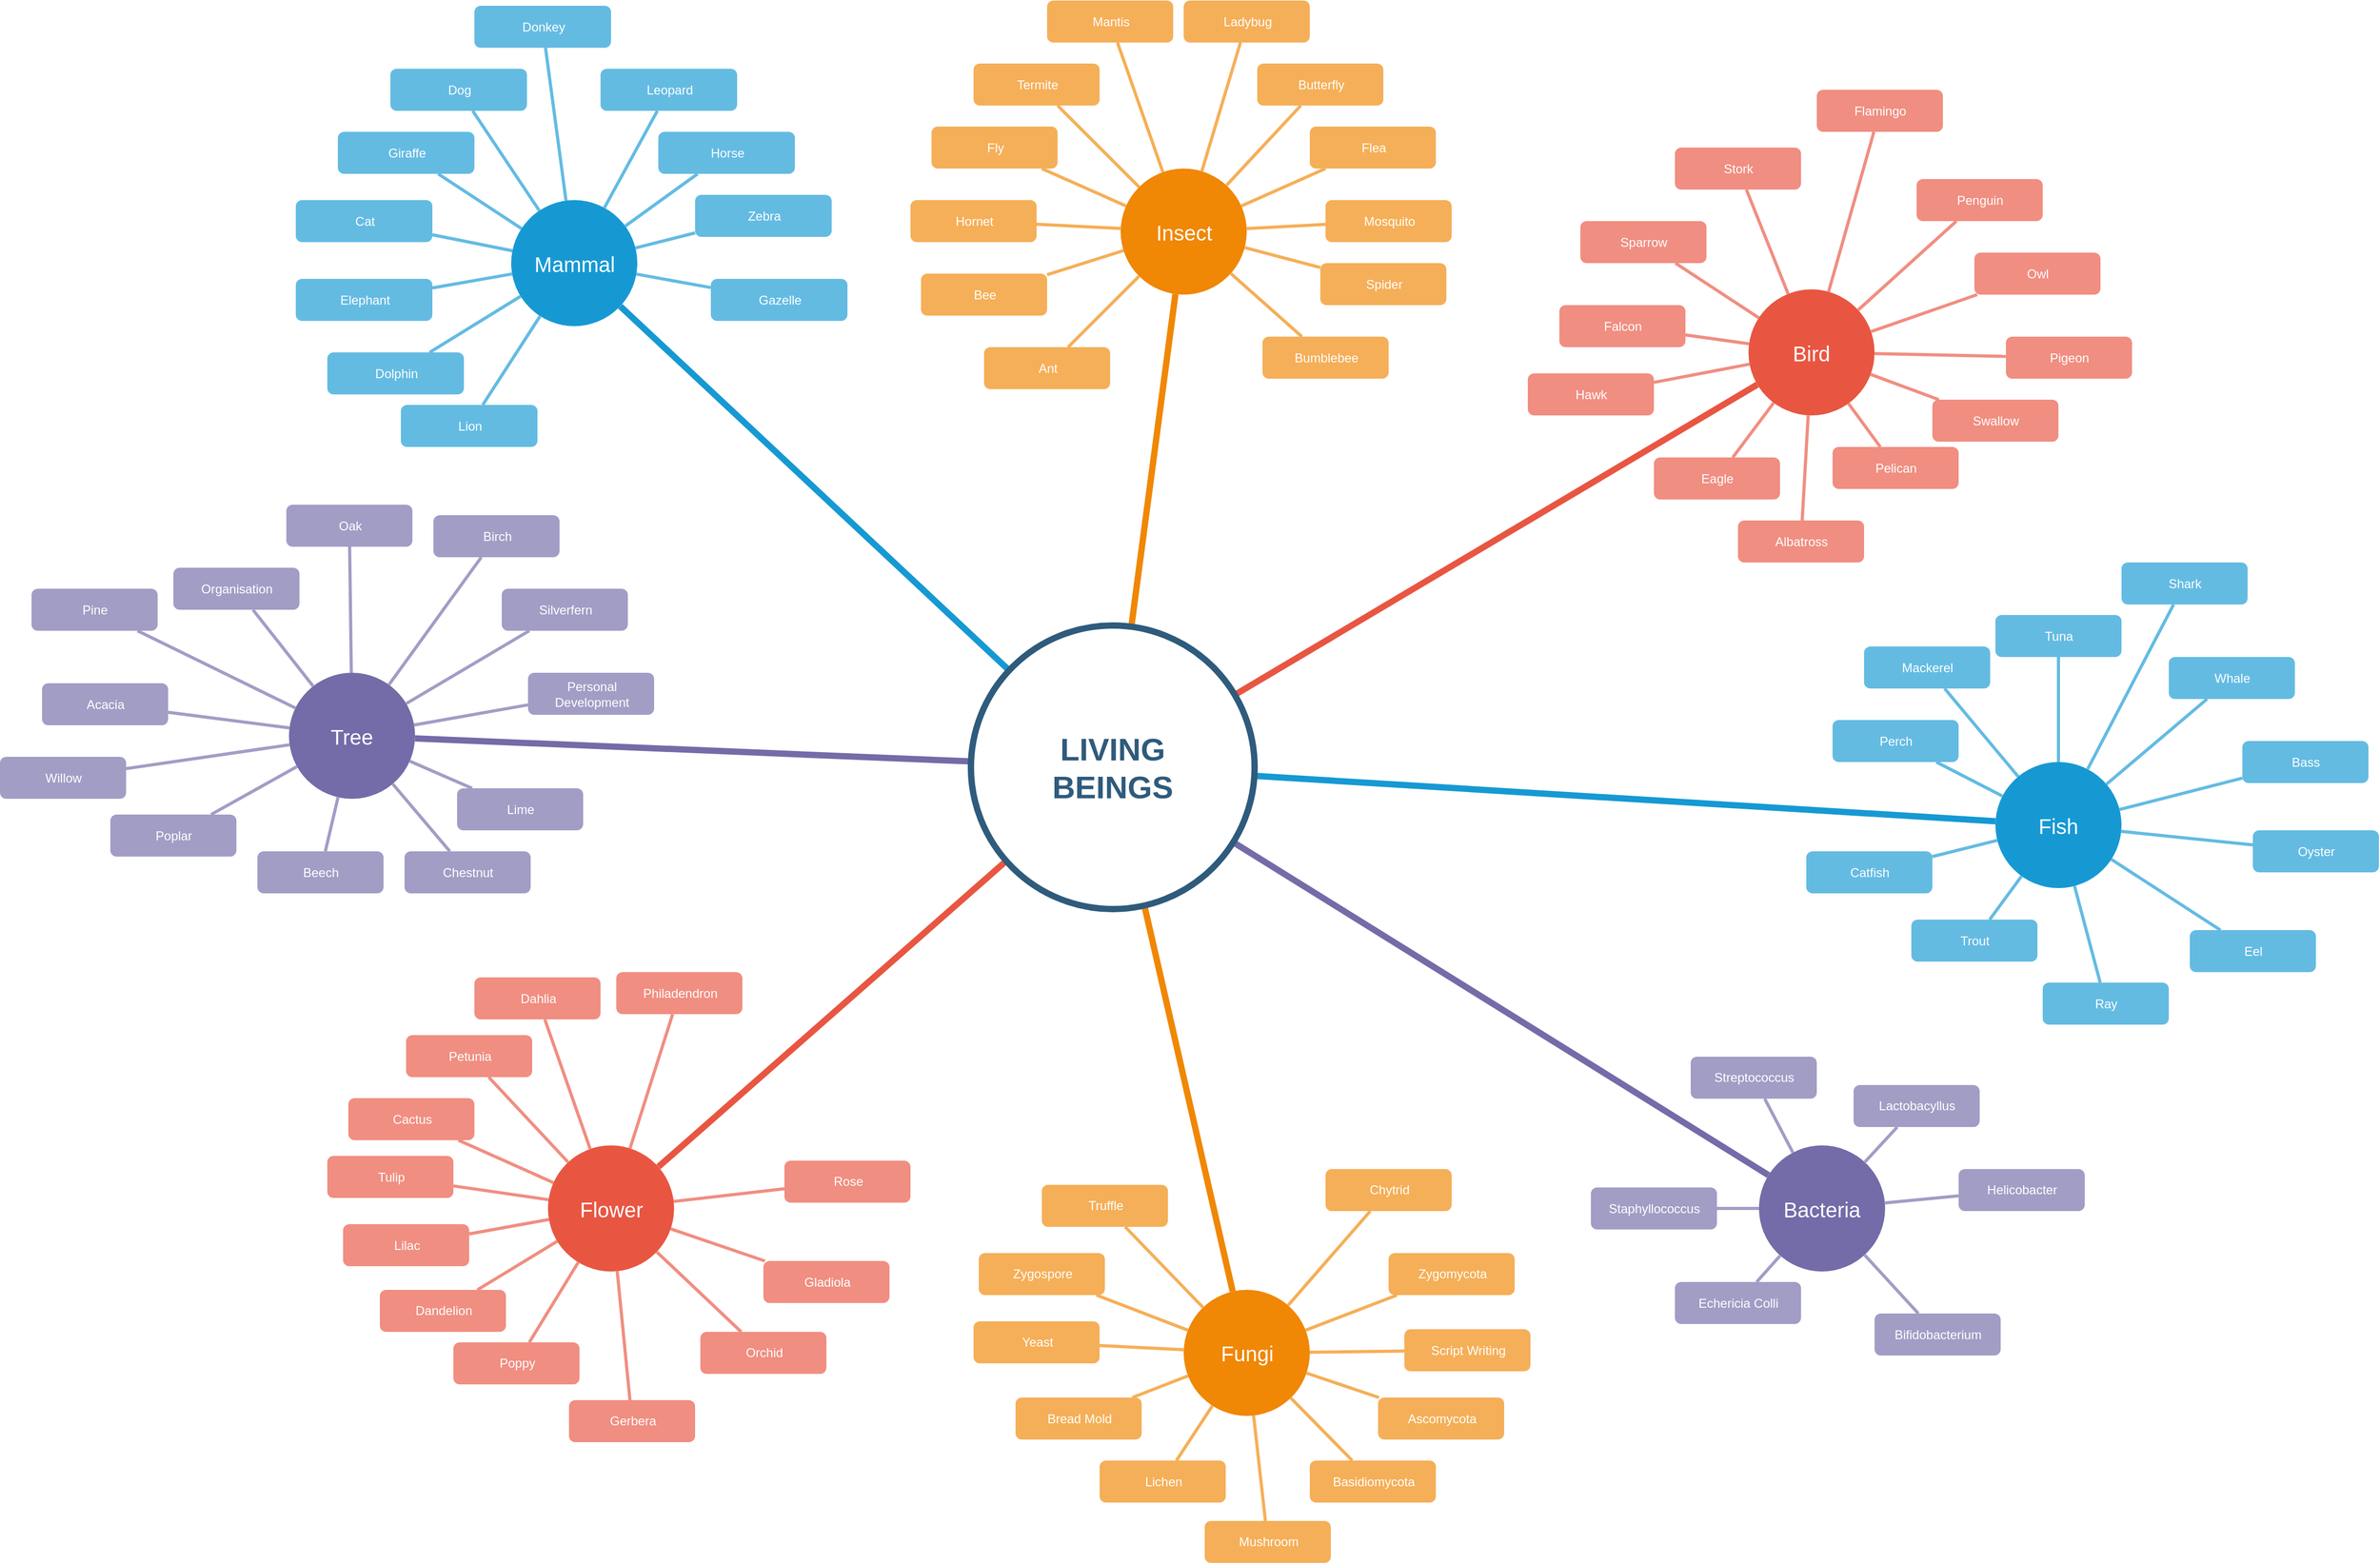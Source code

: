 <mxfile version="14.6.13" type="github"><diagram id="6a731a19-8d31-9384-78a2-239565b7b9f0" name="Page-1"><mxGraphModel dx="4074" dy="1986" grid="1" gridSize="10" guides="1" tooltips="1" connect="1" arrows="1" fold="1" page="1" pageScale="1" pageWidth="1169" pageHeight="827" background="#ffffff" math="0" shadow="0"><root><mxCell id="0"/><mxCell id="1" parent="0"/><mxCell id="1350" value="Mammal" style="ellipse;whiteSpace=wrap;html=1;shadow=0;fontFamily=Helvetica;fontSize=20;fontColor=#FFFFFF;align=center;strokeWidth=3;fillColor=#1699D3;strokeColor=none;" vertex="1" parent="1"><mxGeometry x="523.5" y="271.5" width="120" height="120" as="geometry"/></mxCell><mxCell id="1351" value="Insect" style="ellipse;whiteSpace=wrap;html=1;shadow=0;fontFamily=Helvetica;fontSize=20;fontColor=#FFFFFF;align=center;strokeWidth=3;fillColor=#F08705;strokeColor=none;gradientColor=none;" vertex="1" parent="1"><mxGeometry x="1103.5" y="241.5" width="120" height="120" as="geometry"/></mxCell><mxCell id="1352" value="Bird" style="ellipse;whiteSpace=wrap;html=1;shadow=0;fontFamily=Helvetica;fontSize=20;fontColor=#FFFFFF;align=center;strokeWidth=3;fillColor=#E85642;strokeColor=none;" vertex="1" parent="1"><mxGeometry x="1701" y="356.5" width="120" height="120" as="geometry"/></mxCell><mxCell id="1353" value="Fish" style="ellipse;whiteSpace=wrap;html=1;shadow=0;fontFamily=Helvetica;fontSize=20;fontColor=#FFFFFF;align=center;strokeWidth=3;fillColor=#1699D3;strokeColor=none;" vertex="1" parent="1"><mxGeometry x="1936" y="806.5" width="120" height="120" as="geometry"/></mxCell><mxCell id="1354" value="Bacteria" style="ellipse;whiteSpace=wrap;html=1;shadow=0;fontFamily=Helvetica;fontSize=20;fontColor=#FFFFFF;align=center;strokeWidth=3;fillColor=#736ca8;strokeColor=none;" vertex="1" parent="1"><mxGeometry x="1711" y="1171.5" width="120" height="120" as="geometry"/></mxCell><mxCell id="1355" value="Fungi" style="ellipse;whiteSpace=wrap;html=1;shadow=0;fontFamily=Helvetica;fontSize=20;fontColor=#FFFFFF;align=center;strokeWidth=3;fillColor=#F08705;strokeColor=none;" vertex="1" parent="1"><mxGeometry x="1163.5" y="1309" width="120" height="120" as="geometry"/></mxCell><mxCell id="1356" value="Flower" style="ellipse;whiteSpace=wrap;html=1;shadow=0;fontFamily=Helvetica;fontSize=20;fontColor=#FFFFFF;align=center;strokeWidth=3;fillColor=#E85642;strokeColor=none;" vertex="1" parent="1"><mxGeometry x="558.5" y="1171.5" width="120" height="120" as="geometry"/></mxCell><mxCell id="1357" value="Ant" style="rounded=1;fillColor=#f5af58;strokeColor=none;strokeWidth=3;shadow=0;html=1;fontColor=#FFFFFF;" vertex="1" parent="1"><mxGeometry x="973.5" y="411.5" width="120" height="40" as="geometry"/></mxCell><mxCell id="1358" value="Dolphin" style="rounded=1;fillColor=#64BBE2;strokeColor=none;strokeWidth=3;shadow=0;html=1;fontColor=#FFFFFF;" vertex="1" parent="1"><mxGeometry x="348.5" y="416.5" width="130" height="40" as="geometry"/></mxCell><mxCell id="1359" style="endArrow=none;strokeWidth=6;strokeColor=#1699D3;html=1;" edge="1" source="1515" target="1350" parent="1"><mxGeometry relative="1" as="geometry"/></mxCell><mxCell id="1360" style="endArrow=none;strokeWidth=6;strokeColor=#f08705;html=1;" edge="1" source="1515" target="1351" parent="1"><mxGeometry relative="1" as="geometry"/></mxCell><mxCell id="1361" style="endArrow=none;strokeWidth=6;strokeColor=#E85642;html=1;" edge="1" source="1515" target="1352" parent="1"><mxGeometry relative="1" as="geometry"/></mxCell><mxCell id="1362" style="endArrow=none;strokeWidth=6;strokeColor=#1699D3;html=1;" edge="1" source="1515" target="1353" parent="1"><mxGeometry relative="1" as="geometry"/></mxCell><mxCell id="1363" style="endArrow=none;strokeWidth=6;strokeColor=#736CA8;html=1;" edge="1" source="1515" target="1516" parent="1"><mxGeometry relative="1" as="geometry"/></mxCell><mxCell id="1364" style="endArrow=none;strokeWidth=6;strokeColor=#736ca8;html=1;" edge="1" source="1515" target="1354" parent="1"><mxGeometry relative="1" as="geometry"/></mxCell><mxCell id="1365" value="" style="edgeStyle=none;endArrow=none;strokeWidth=6;strokeColor=#F08705;html=1;" edge="1" source="1515" target="1355" parent="1"><mxGeometry x="181" y="226.5" width="100" height="100" as="geometry"><mxPoint x="181" y="326.5" as="sourcePoint"/><mxPoint x="281" y="226.5" as="targetPoint"/></mxGeometry></mxCell><mxCell id="1366" value="" style="edgeStyle=none;endArrow=none;strokeWidth=6;strokeColor=#E85642;html=1;" edge="1" source="1515" target="1356" parent="1"><mxGeometry x="181" y="226.5" width="100" height="100" as="geometry"><mxPoint x="181" y="326.5" as="sourcePoint"/><mxPoint x="281" y="226.5" as="targetPoint"/></mxGeometry></mxCell><mxCell id="1367" value="Lion" style="rounded=1;fillColor=#64BBE2;strokeColor=none;strokeWidth=3;shadow=0;html=1;fontColor=#FFFFFF;" vertex="1" parent="1"><mxGeometry x="418.5" y="466.5" width="130" height="40" as="geometry"/></mxCell><mxCell id="1368" value="Elephant" style="rounded=1;fillColor=#64BBE2;strokeColor=none;strokeWidth=3;shadow=0;html=1;fontColor=#FFFFFF;" vertex="1" parent="1"><mxGeometry x="318.5" y="346.5" width="130" height="40" as="geometry"/></mxCell><mxCell id="1369" value="Cat" style="rounded=1;fillColor=#64BBE2;strokeColor=none;strokeWidth=3;shadow=0;html=1;fontColor=#FFFFFF;" vertex="1" parent="1"><mxGeometry x="318.5" y="271.5" width="130" height="40" as="geometry"/></mxCell><mxCell id="1370" value="Giraffe" style="rounded=1;fillColor=#64BBE2;strokeColor=none;strokeWidth=3;shadow=0;html=1;fontColor=#FFFFFF;" vertex="1" parent="1"><mxGeometry x="358.5" y="206.5" width="130" height="40" as="geometry"/></mxCell><mxCell id="1371" value="Dog" style="rounded=1;fillColor=#64BBE2;strokeColor=none;strokeWidth=3;shadow=0;html=1;fontColor=#FFFFFF;" vertex="1" parent="1"><mxGeometry x="408.5" y="146.5" width="130" height="40" as="geometry"/></mxCell><mxCell id="1372" value="Donkey" style="rounded=1;fillColor=#64BBE2;strokeColor=none;strokeWidth=3;shadow=0;html=1;fontColor=#FFFFFF;" vertex="1" parent="1"><mxGeometry x="488.5" y="86.5" width="130" height="40" as="geometry"/></mxCell><mxCell id="1373" value="Leopard" style="rounded=1;fillColor=#64BBE2;strokeColor=none;strokeWidth=3;shadow=0;html=1;fontColor=#FFFFFF;" vertex="1" parent="1"><mxGeometry x="608.5" y="146.5" width="130" height="40" as="geometry"/></mxCell><mxCell id="1374" value="Horse" style="rounded=1;fillColor=#64BBE2;strokeColor=none;strokeWidth=3;shadow=0;html=1;fontColor=#FFFFFF;" vertex="1" parent="1"><mxGeometry x="663.5" y="206.5" width="130" height="40" as="geometry"/></mxCell><mxCell id="1375" value="Zebra" style="rounded=1;fillColor=#64BBE2;strokeColor=none;strokeWidth=3;shadow=0;html=1;fontColor=#FFFFFF;" vertex="1" parent="1"><mxGeometry x="698.5" y="266.5" width="130" height="40" as="geometry"/></mxCell><mxCell id="1376" value="Gazelle" style="rounded=1;fillColor=#64BBE2;strokeColor=none;strokeWidth=3;shadow=0;html=1;fontColor=#FFFFFF;" vertex="1" parent="1"><mxGeometry x="713.5" y="346.5" width="130" height="40" as="geometry"/></mxCell><mxCell id="1377" value="" style="edgeStyle=none;endArrow=none;strokeWidth=3;strokeColor=#64BBE2;html=1;" edge="1" source="1350" target="1376" parent="1"><mxGeometry x="-221.5" y="56.5" width="100" height="100" as="geometry"><mxPoint x="-221.5" y="156.5" as="sourcePoint"/><mxPoint x="-121.5" y="56.5" as="targetPoint"/></mxGeometry></mxCell><mxCell id="1378" value="" style="edgeStyle=none;endArrow=none;strokeWidth=3;strokeColor=#64BBE2;html=1;" edge="1" source="1350" target="1367" parent="1"><mxGeometry x="-221.5" y="56.5" width="100" height="100" as="geometry"><mxPoint x="-221.5" y="156.5" as="sourcePoint"/><mxPoint x="-121.5" y="56.5" as="targetPoint"/></mxGeometry></mxCell><mxCell id="1379" value="" style="edgeStyle=none;endArrow=none;strokeWidth=3;strokeColor=#64BBE2;html=1;" edge="1" source="1350" target="1358" parent="1"><mxGeometry x="-221.5" y="56.5" width="100" height="100" as="geometry"><mxPoint x="-221.5" y="156.5" as="sourcePoint"/><mxPoint x="-121.5" y="56.5" as="targetPoint"/></mxGeometry></mxCell><mxCell id="1380" value="" style="edgeStyle=none;endArrow=none;strokeWidth=3;strokeColor=#64BBE2;html=1;" edge="1" source="1350" target="1368" parent="1"><mxGeometry x="-221.5" y="56.5" width="100" height="100" as="geometry"><mxPoint x="-221.5" y="156.5" as="sourcePoint"/><mxPoint x="-121.5" y="56.5" as="targetPoint"/></mxGeometry></mxCell><mxCell id="1381" value="" style="edgeStyle=none;endArrow=none;strokeWidth=3;strokeColor=#64BBE2;html=1;" edge="1" source="1350" target="1369" parent="1"><mxGeometry x="-221.5" y="56.5" width="100" height="100" as="geometry"><mxPoint x="-221.5" y="156.5" as="sourcePoint"/><mxPoint x="-121.5" y="56.5" as="targetPoint"/></mxGeometry></mxCell><mxCell id="1382" value="" style="edgeStyle=none;endArrow=none;strokeWidth=3;strokeColor=#64BBE2;html=1;" edge="1" source="1350" target="1370" parent="1"><mxGeometry x="-221.5" y="56.5" width="100" height="100" as="geometry"><mxPoint x="-221.5" y="156.5" as="sourcePoint"/><mxPoint x="-121.5" y="56.5" as="targetPoint"/></mxGeometry></mxCell><mxCell id="1383" value="" style="edgeStyle=none;endArrow=none;strokeWidth=3;strokeColor=#64BBE2;html=1;" edge="1" source="1350" target="1371" parent="1"><mxGeometry x="-221.5" y="56.5" width="100" height="100" as="geometry"><mxPoint x="-221.5" y="156.5" as="sourcePoint"/><mxPoint x="-121.5" y="56.5" as="targetPoint"/></mxGeometry></mxCell><mxCell id="1384" value="" style="edgeStyle=none;endArrow=none;strokeWidth=3;strokeColor=#64BBE2;html=1;" edge="1" source="1350" target="1372" parent="1"><mxGeometry x="-221.5" y="56.5" width="100" height="100" as="geometry"><mxPoint x="-221.5" y="156.5" as="sourcePoint"/><mxPoint x="-121.5" y="56.5" as="targetPoint"/></mxGeometry></mxCell><mxCell id="1385" value="" style="edgeStyle=none;endArrow=none;strokeWidth=3;strokeColor=#64BBE2;html=1;" edge="1" source="1350" target="1373" parent="1"><mxGeometry x="-221.5" y="56.5" width="100" height="100" as="geometry"><mxPoint x="-221.5" y="156.5" as="sourcePoint"/><mxPoint x="-121.5" y="56.5" as="targetPoint"/></mxGeometry></mxCell><mxCell id="1386" value="" style="edgeStyle=none;endArrow=none;strokeWidth=3;strokeColor=#64BBE2;html=1;" edge="1" source="1350" target="1374" parent="1"><mxGeometry x="-221.5" y="56.5" width="100" height="100" as="geometry"><mxPoint x="-221.5" y="156.5" as="sourcePoint"/><mxPoint x="-121.5" y="56.5" as="targetPoint"/></mxGeometry></mxCell><mxCell id="1387" value="" style="edgeStyle=none;endArrow=none;strokeWidth=3;strokeColor=#64BBE2;html=1;" edge="1" source="1350" target="1375" parent="1"><mxGeometry x="-221.5" y="56.5" width="100" height="100" as="geometry"><mxPoint x="-221.5" y="156.5" as="sourcePoint"/><mxPoint x="-121.5" y="56.5" as="targetPoint"/></mxGeometry></mxCell><mxCell id="1388" value="Bee" style="rounded=1;fillColor=#f5af58;strokeColor=none;strokeWidth=3;shadow=0;html=1;fontColor=#FFFFFF;" vertex="1" parent="1"><mxGeometry x="913.5" y="341.5" width="120" height="40" as="geometry"/></mxCell><mxCell id="1389" value="Hornet" style="rounded=1;fillColor=#f5af58;strokeColor=none;strokeWidth=3;shadow=0;html=1;fontColor=#FFFFFF;" vertex="1" parent="1"><mxGeometry x="903.5" y="271.5" width="120" height="40" as="geometry"/></mxCell><mxCell id="1390" value="Fly" style="rounded=1;fillColor=#f5af58;strokeColor=none;strokeWidth=3;shadow=0;html=1;fontColor=#FFFFFF;" vertex="1" parent="1"><mxGeometry x="923.5" y="201.5" width="120" height="40" as="geometry"/></mxCell><mxCell id="1391" value="Termite" style="rounded=1;fillColor=#f5af58;strokeColor=none;strokeWidth=3;shadow=0;html=1;fontColor=#FFFFFF;" vertex="1" parent="1"><mxGeometry x="963.5" y="141.5" width="120" height="40" as="geometry"/></mxCell><mxCell id="1392" value="Mantis" style="rounded=1;fillColor=#f5af58;strokeColor=none;strokeWidth=3;shadow=0;html=1;fontColor=#FFFFFF;" vertex="1" parent="1"><mxGeometry x="1033.5" y="81.5" width="120" height="40" as="geometry"/></mxCell><mxCell id="1393" value="Ladybug" style="rounded=1;fillColor=#f5af58;strokeColor=none;strokeWidth=3;shadow=0;html=1;fontColor=#FFFFFF;" vertex="1" parent="1"><mxGeometry x="1163.5" y="81.5" width="120" height="40" as="geometry"/></mxCell><mxCell id="1394" value="Butterfly" style="rounded=1;fillColor=#f5af58;strokeColor=none;strokeWidth=3;shadow=0;html=1;fontColor=#FFFFFF;" vertex="1" parent="1"><mxGeometry x="1233.5" y="141.5" width="120" height="40" as="geometry"/></mxCell><mxCell id="1395" value="Flea" style="rounded=1;fillColor=#f5af58;strokeColor=none;strokeWidth=3;shadow=0;html=1;fontColor=#FFFFFF;" vertex="1" parent="1"><mxGeometry x="1283.5" y="201.5" width="120" height="40" as="geometry"/></mxCell><mxCell id="1396" value="Mosquito" style="rounded=1;fillColor=#f5af58;strokeColor=none;strokeWidth=3;shadow=0;html=1;fontColor=#FFFFFF;" vertex="1" parent="1"><mxGeometry x="1298.5" y="271.5" width="120" height="40" as="geometry"/></mxCell><mxCell id="1397" value="Spider" style="rounded=1;fillColor=#f5af58;strokeColor=none;strokeWidth=3;shadow=0;html=1;fontColor=#FFFFFF;" vertex="1" parent="1"><mxGeometry x="1293.5" y="331.5" width="120" height="40" as="geometry"/></mxCell><mxCell id="1398" value="Bumblebee" style="rounded=1;fillColor=#f5af58;strokeColor=none;strokeWidth=3;shadow=0;html=1;fontColor=#FFFFFF;" vertex="1" parent="1"><mxGeometry x="1238.5" y="401.5" width="120" height="40" as="geometry"/></mxCell><mxCell id="1399" value="" style="edgeStyle=none;endArrow=none;strokeWidth=3;strokeColor=#F5AF58;html=1;" edge="1" source="1351" target="1357" parent="1"><mxGeometry x="3.5" y="21.5" width="100" height="100" as="geometry"><mxPoint x="3.5" y="121.5" as="sourcePoint"/><mxPoint x="103.5" y="21.5" as="targetPoint"/></mxGeometry></mxCell><mxCell id="1400" value="" style="edgeStyle=none;endArrow=none;strokeWidth=3;strokeColor=#F5AF58;html=1;" edge="1" source="1351" target="1388" parent="1"><mxGeometry x="3.5" y="21.5" width="100" height="100" as="geometry"><mxPoint x="3.5" y="121.5" as="sourcePoint"/><mxPoint x="103.5" y="21.5" as="targetPoint"/></mxGeometry></mxCell><mxCell id="1401" value="" style="edgeStyle=none;endArrow=none;strokeWidth=3;strokeColor=#F5AF58;html=1;" edge="1" source="1351" target="1389" parent="1"><mxGeometry x="3.5" y="21.5" width="100" height="100" as="geometry"><mxPoint x="3.5" y="121.5" as="sourcePoint"/><mxPoint x="103.5" y="21.5" as="targetPoint"/></mxGeometry></mxCell><mxCell id="1402" value="" style="edgeStyle=none;endArrow=none;strokeWidth=3;strokeColor=#F5AF58;html=1;" edge="1" source="1351" target="1390" parent="1"><mxGeometry x="3.5" y="21.5" width="100" height="100" as="geometry"><mxPoint x="3.5" y="121.5" as="sourcePoint"/><mxPoint x="103.5" y="21.5" as="targetPoint"/></mxGeometry></mxCell><mxCell id="1403" value="" style="edgeStyle=none;endArrow=none;strokeWidth=3;strokeColor=#F5AF58;html=1;" edge="1" source="1351" target="1391" parent="1"><mxGeometry x="3.5" y="21.5" width="100" height="100" as="geometry"><mxPoint x="3.5" y="121.5" as="sourcePoint"/><mxPoint x="103.5" y="21.5" as="targetPoint"/></mxGeometry></mxCell><mxCell id="1404" value="" style="edgeStyle=none;endArrow=none;strokeWidth=3;strokeColor=#F5AF58;html=1;" edge="1" source="1351" target="1392" parent="1"><mxGeometry x="3.5" y="21.5" width="100" height="100" as="geometry"><mxPoint x="3.5" y="121.5" as="sourcePoint"/><mxPoint x="103.5" y="21.5" as="targetPoint"/></mxGeometry></mxCell><mxCell id="1405" value="" style="edgeStyle=none;endArrow=none;strokeWidth=3;strokeColor=#F5AF58;html=1;" edge="1" source="1351" target="1393" parent="1"><mxGeometry x="3.5" y="21.5" width="100" height="100" as="geometry"><mxPoint x="3.5" y="121.5" as="sourcePoint"/><mxPoint x="103.5" y="21.5" as="targetPoint"/></mxGeometry></mxCell><mxCell id="1406" value="" style="edgeStyle=none;endArrow=none;strokeWidth=3;strokeColor=#F5AF58;html=1;" edge="1" source="1351" target="1394" parent="1"><mxGeometry x="3.5" y="21.5" width="100" height="100" as="geometry"><mxPoint x="3.5" y="121.5" as="sourcePoint"/><mxPoint x="103.5" y="21.5" as="targetPoint"/></mxGeometry></mxCell><mxCell id="1407" value="" style="edgeStyle=none;endArrow=none;strokeWidth=3;strokeColor=#F5AF58;html=1;" edge="1" source="1351" target="1395" parent="1"><mxGeometry x="3.5" y="21.5" width="100" height="100" as="geometry"><mxPoint x="3.5" y="121.5" as="sourcePoint"/><mxPoint x="103.5" y="21.5" as="targetPoint"/></mxGeometry></mxCell><mxCell id="1408" value="" style="edgeStyle=none;endArrow=none;strokeWidth=3;strokeColor=#F5AF58;html=1;" edge="1" source="1351" target="1396" parent="1"><mxGeometry x="3.5" y="21.5" width="100" height="100" as="geometry"><mxPoint x="3.5" y="121.5" as="sourcePoint"/><mxPoint x="103.5" y="21.5" as="targetPoint"/></mxGeometry></mxCell><mxCell id="1409" value="" style="edgeStyle=none;endArrow=none;strokeWidth=3;strokeColor=#F5AF58;html=1;" edge="1" source="1351" target="1397" parent="1"><mxGeometry x="3.5" y="21.5" width="100" height="100" as="geometry"><mxPoint x="3.5" y="121.5" as="sourcePoint"/><mxPoint x="103.5" y="21.5" as="targetPoint"/></mxGeometry></mxCell><mxCell id="1410" value="" style="edgeStyle=none;endArrow=none;strokeWidth=3;strokeColor=#F5AF58;html=1;" edge="1" source="1351" target="1398" parent="1"><mxGeometry x="3.5" y="21.5" width="100" height="100" as="geometry"><mxPoint x="3.5" y="121.5" as="sourcePoint"/><mxPoint x="103.5" y="21.5" as="targetPoint"/></mxGeometry></mxCell><mxCell id="1411" value="Eagle" style="rounded=1;fillColor=#f08e81;strokeColor=none;strokeWidth=3;shadow=0;html=1;fontColor=#FFFFFF;" vertex="1" parent="1"><mxGeometry x="1611" y="516.5" width="120" height="40" as="geometry"/></mxCell><mxCell id="1412" value="Pigeon" style="rounded=1;fillColor=#f08e81;strokeColor=none;strokeWidth=3;shadow=0;html=1;fontColor=#FFFFFF;" vertex="1" parent="1"><mxGeometry x="1946" y="401.5" width="120" height="40" as="geometry"/></mxCell><mxCell id="1413" value="Hawk" style="rounded=1;fillColor=#f08e81;strokeColor=none;strokeWidth=3;shadow=0;html=1;fontColor=#FFFFFF;" vertex="1" parent="1"><mxGeometry x="1491" y="436.5" width="120" height="40" as="geometry"/></mxCell><mxCell id="1414" value="Falcon" style="rounded=1;fillColor=#f08e81;strokeColor=none;strokeWidth=3;shadow=0;html=1;fontColor=#FFFFFF;" vertex="1" parent="1"><mxGeometry x="1521" y="371.5" width="120" height="40" as="geometry"/></mxCell><mxCell id="1415" value="Sparrow" style="rounded=1;fillColor=#f08e81;strokeColor=none;strokeWidth=3;shadow=0;html=1;fontColor=#FFFFFF;" vertex="1" parent="1"><mxGeometry x="1541" y="291.5" width="120" height="40" as="geometry"/></mxCell><mxCell id="1416" value="Stork" style="rounded=1;fillColor=#f08e81;strokeColor=none;strokeWidth=3;shadow=0;html=1;fontColor=#FFFFFF;" vertex="1" parent="1"><mxGeometry x="1631" y="221.5" width="120" height="40" as="geometry"/></mxCell><mxCell id="1417" value="Flamingo" style="rounded=1;fillColor=#f08e81;strokeColor=none;strokeWidth=3;shadow=0;html=1;fontColor=#FFFFFF;" vertex="1" parent="1"><mxGeometry x="1766" y="166.5" width="120" height="40" as="geometry"/></mxCell><mxCell id="1418" value="Penguin" style="rounded=1;fillColor=#f08e81;strokeColor=none;strokeWidth=3;shadow=0;html=1;fontColor=#FFFFFF;" vertex="1" parent="1"><mxGeometry x="1861" y="251.5" width="120" height="40" as="geometry"/></mxCell><mxCell id="1419" value="Owl" style="rounded=1;fillColor=#f08e81;strokeColor=none;strokeWidth=3;shadow=0;html=1;fontColor=#FFFFFF;" vertex="1" parent="1"><mxGeometry x="1916" y="321.5" width="120" height="40" as="geometry"/></mxCell><mxCell id="1420" value="Albatross" style="rounded=1;fillColor=#f08e81;strokeColor=none;strokeWidth=3;shadow=0;html=1;fontColor=#FFFFFF;" vertex="1" parent="1"><mxGeometry x="1691" y="576.5" width="120" height="40" as="geometry"/></mxCell><mxCell id="1421" value="Pelican" style="rounded=1;fillColor=#f08e81;strokeColor=none;strokeWidth=3;shadow=0;html=1;fontColor=#FFFFFF;" vertex="1" parent="1"><mxGeometry x="1781" y="506.5" width="120" height="40" as="geometry"/></mxCell><mxCell id="1422" value="Swallow" style="rounded=1;fillColor=#f08e81;strokeColor=none;strokeWidth=3;shadow=0;html=1;fontColor=#FFFFFF;" vertex="1" parent="1"><mxGeometry x="1876" y="461.5" width="120" height="40" as="geometry"/></mxCell><mxCell id="1423" value="" style="edgeStyle=none;endArrow=none;strokeWidth=3;strokeColor=#F08E81;html=1;" edge="1" source="1352" target="1411" parent="1"><mxGeometry x="31" y="106.5" width="100" height="100" as="geometry"><mxPoint x="31" y="206.5" as="sourcePoint"/><mxPoint x="131" y="106.5" as="targetPoint"/></mxGeometry></mxCell><mxCell id="1424" value="" style="edgeStyle=none;endArrow=none;strokeWidth=3;strokeColor=#F08E81;html=1;" edge="1" source="1352" target="1413" parent="1"><mxGeometry x="31" y="106.5" width="100" height="100" as="geometry"><mxPoint x="31" y="206.5" as="sourcePoint"/><mxPoint x="131" y="106.5" as="targetPoint"/></mxGeometry></mxCell><mxCell id="1425" value="" style="edgeStyle=none;endArrow=none;strokeWidth=3;strokeColor=#F08E81;html=1;" edge="1" source="1352" target="1414" parent="1"><mxGeometry x="31" y="106.5" width="100" height="100" as="geometry"><mxPoint x="31" y="206.5" as="sourcePoint"/><mxPoint x="131" y="106.5" as="targetPoint"/></mxGeometry></mxCell><mxCell id="1426" value="" style="edgeStyle=none;endArrow=none;strokeWidth=3;strokeColor=#F08E81;html=1;" edge="1" source="1352" target="1415" parent="1"><mxGeometry x="31" y="106.5" width="100" height="100" as="geometry"><mxPoint x="31" y="206.5" as="sourcePoint"/><mxPoint x="131" y="106.5" as="targetPoint"/></mxGeometry></mxCell><mxCell id="1427" value="" style="edgeStyle=none;endArrow=none;strokeWidth=3;strokeColor=#F08E81;html=1;" edge="1" source="1352" target="1416" parent="1"><mxGeometry x="31" y="106.5" width="100" height="100" as="geometry"><mxPoint x="31" y="206.5" as="sourcePoint"/><mxPoint x="131" y="106.5" as="targetPoint"/></mxGeometry></mxCell><mxCell id="1428" value="" style="edgeStyle=none;endArrow=none;strokeWidth=3;strokeColor=#F08E81;html=1;" edge="1" source="1352" target="1417" parent="1"><mxGeometry x="31" y="106.5" width="100" height="100" as="geometry"><mxPoint x="31" y="206.5" as="sourcePoint"/><mxPoint x="131" y="106.5" as="targetPoint"/></mxGeometry></mxCell><mxCell id="1429" value="" style="edgeStyle=none;endArrow=none;strokeWidth=3;strokeColor=#F08E81;html=1;" edge="1" source="1352" target="1418" parent="1"><mxGeometry x="31" y="106.5" width="100" height="100" as="geometry"><mxPoint x="31" y="206.5" as="sourcePoint"/><mxPoint x="131" y="106.5" as="targetPoint"/></mxGeometry></mxCell><mxCell id="1430" value="" style="edgeStyle=none;endArrow=none;strokeWidth=3;strokeColor=#F08E81;html=1;" edge="1" source="1352" target="1419" parent="1"><mxGeometry x="31" y="106.5" width="100" height="100" as="geometry"><mxPoint x="31" y="206.5" as="sourcePoint"/><mxPoint x="131" y="106.5" as="targetPoint"/></mxGeometry></mxCell><mxCell id="1431" value="" style="edgeStyle=none;endArrow=none;strokeWidth=3;strokeColor=#F08E81;html=1;" edge="1" source="1352" target="1412" parent="1"><mxGeometry x="31" y="106.5" width="100" height="100" as="geometry"><mxPoint x="31" y="206.5" as="sourcePoint"/><mxPoint x="131" y="106.5" as="targetPoint"/></mxGeometry></mxCell><mxCell id="1432" value="" style="edgeStyle=none;endArrow=none;strokeWidth=3;strokeColor=#F08E81;html=1;" edge="1" source="1352" target="1422" parent="1"><mxGeometry x="31" y="106.5" width="100" height="100" as="geometry"><mxPoint x="31" y="206.5" as="sourcePoint"/><mxPoint x="131" y="106.5" as="targetPoint"/></mxGeometry></mxCell><mxCell id="1433" value="" style="edgeStyle=none;endArrow=none;strokeWidth=3;strokeColor=#F08E81;html=1;" edge="1" source="1352" target="1421" parent="1"><mxGeometry x="31" y="106.5" width="100" height="100" as="geometry"><mxPoint x="31" y="206.5" as="sourcePoint"/><mxPoint x="131" y="106.5" as="targetPoint"/></mxGeometry></mxCell><mxCell id="1434" value="" style="edgeStyle=none;endArrow=none;strokeWidth=3;strokeColor=#F08E81;html=1;" edge="1" source="1352" target="1420" parent="1"><mxGeometry x="31" y="106.5" width="100" height="100" as="geometry"><mxPoint x="31" y="206.5" as="sourcePoint"/><mxPoint x="131" y="106.5" as="targetPoint"/></mxGeometry></mxCell><mxCell id="1435" value="Perch" style="rounded=1;fillColor=#64BBE2;strokeColor=none;strokeWidth=3;shadow=0;html=1;fontColor=#FFFFFF;" vertex="1" parent="1"><mxGeometry x="1781" y="766.5" width="120" height="40" as="geometry"/></mxCell><mxCell id="1436" value="Mackerel" style="rounded=1;fillColor=#64BBE2;strokeColor=none;strokeWidth=3;shadow=0;html=1;fontColor=#FFFFFF;" vertex="1" parent="1"><mxGeometry x="1811" y="696.5" width="120" height="40" as="geometry"/></mxCell><mxCell id="1437" value="Tuna" style="rounded=1;fillColor=#64BBE2;strokeColor=none;strokeWidth=3;shadow=0;html=1;fontColor=#FFFFFF;" vertex="1" parent="1"><mxGeometry x="1936" y="666.5" width="120" height="40" as="geometry"/></mxCell><mxCell id="1438" value="Shark" style="rounded=1;fillColor=#64BBE2;strokeColor=none;strokeWidth=3;shadow=0;html=1;fontColor=#FFFFFF;" vertex="1" parent="1"><mxGeometry x="2056" y="616.5" width="120" height="40" as="geometry"/></mxCell><mxCell id="1439" value="Whale" style="rounded=1;fillColor=#64BBE2;strokeColor=none;strokeWidth=3;shadow=0;html=1;fontColor=#FFFFFF;" vertex="1" parent="1"><mxGeometry x="2101" y="706.5" width="120" height="40" as="geometry"/></mxCell><mxCell id="1440" value="Bass" style="rounded=1;fillColor=#64BBE2;strokeColor=none;strokeWidth=3;shadow=0;html=1;fontColor=#FFFFFF;" vertex="1" parent="1"><mxGeometry x="2171" y="786.5" width="120" height="40" as="geometry"/></mxCell><mxCell id="1441" value="Eel" style="rounded=1;fillColor=#64BBE2;strokeColor=none;strokeWidth=3;shadow=0;html=1;fontColor=#FFFFFF;" vertex="1" parent="1"><mxGeometry x="2121" y="966.5" width="120" height="40" as="geometry"/></mxCell><mxCell id="1442" value="Oyster" style="rounded=1;fillColor=#64BBE2;strokeColor=none;strokeWidth=3;shadow=0;html=1;fontColor=#FFFFFF;" vertex="1" parent="1"><mxGeometry x="2181" y="871.5" width="120" height="40" as="geometry"/></mxCell><mxCell id="1443" value="Ray" style="rounded=1;fillColor=#64BBE2;strokeColor=none;strokeWidth=3;shadow=0;html=1;fontColor=#FFFFFF;" vertex="1" parent="1"><mxGeometry x="1981" y="1016.5" width="120" height="40" as="geometry"/></mxCell><mxCell id="1444" value="Trout" style="rounded=1;fillColor=#64BBE2;strokeColor=none;strokeWidth=3;shadow=0;html=1;fontColor=#FFFFFF;" vertex="1" parent="1"><mxGeometry x="1856" y="956.5" width="120" height="40" as="geometry"/></mxCell><mxCell id="1445" value="Catfish" style="rounded=1;fillColor=#64BBE2;strokeColor=none;strokeWidth=3;shadow=0;html=1;fontColor=#FFFFFF;" vertex="1" parent="1"><mxGeometry x="1756" y="891.5" width="120" height="40" as="geometry"/></mxCell><mxCell id="1446" value="" style="edgeStyle=none;endArrow=none;strokeWidth=3;strokeColor=#64BBE2;html=1;" edge="1" source="1353" target="1435" parent="1"><mxGeometry x="-24" y="196.5" width="100" height="100" as="geometry"><mxPoint x="-24" y="296.5" as="sourcePoint"/><mxPoint x="76" y="196.5" as="targetPoint"/></mxGeometry></mxCell><mxCell id="1447" value="" style="edgeStyle=none;endArrow=none;strokeWidth=3;strokeColor=#64BBE2;html=1;" edge="1" source="1353" target="1436" parent="1"><mxGeometry x="-24" y="196.5" width="100" height="100" as="geometry"><mxPoint x="-24" y="296.5" as="sourcePoint"/><mxPoint x="76" y="196.5" as="targetPoint"/></mxGeometry></mxCell><mxCell id="1448" value="" style="edgeStyle=none;endArrow=none;strokeWidth=3;strokeColor=#64BBE2;html=1;" edge="1" source="1353" target="1437" parent="1"><mxGeometry x="-24" y="196.5" width="100" height="100" as="geometry"><mxPoint x="-24" y="296.5" as="sourcePoint"/><mxPoint x="76" y="196.5" as="targetPoint"/></mxGeometry></mxCell><mxCell id="1449" value="" style="edgeStyle=none;endArrow=none;strokeWidth=3;strokeColor=#64BBE2;html=1;" edge="1" source="1353" target="1438" parent="1"><mxGeometry x="-24" y="196.5" width="100" height="100" as="geometry"><mxPoint x="-24" y="296.5" as="sourcePoint"/><mxPoint x="76" y="196.5" as="targetPoint"/></mxGeometry></mxCell><mxCell id="1450" value="" style="edgeStyle=none;endArrow=none;strokeWidth=3;strokeColor=#64BBE2;html=1;" edge="1" source="1353" target="1439" parent="1"><mxGeometry x="-24" y="196.5" width="100" height="100" as="geometry"><mxPoint x="-24" y="296.5" as="sourcePoint"/><mxPoint x="76" y="196.5" as="targetPoint"/></mxGeometry></mxCell><mxCell id="1451" value="" style="edgeStyle=none;endArrow=none;strokeWidth=3;strokeColor=#64BBE2;html=1;" edge="1" source="1353" target="1440" parent="1"><mxGeometry x="-24" y="196.5" width="100" height="100" as="geometry"><mxPoint x="-24" y="296.5" as="sourcePoint"/><mxPoint x="76" y="196.5" as="targetPoint"/></mxGeometry></mxCell><mxCell id="1452" value="" style="edgeStyle=none;endArrow=none;strokeWidth=3;strokeColor=#64BBE2;html=1;" edge="1" source="1353" target="1442" parent="1"><mxGeometry x="-24" y="196.5" width="100" height="100" as="geometry"><mxPoint x="-24" y="296.5" as="sourcePoint"/><mxPoint x="76" y="196.5" as="targetPoint"/></mxGeometry></mxCell><mxCell id="1453" value="" style="edgeStyle=none;endArrow=none;strokeWidth=3;strokeColor=#64BBE2;html=1;" edge="1" source="1353" target="1441" parent="1"><mxGeometry x="-24" y="196.5" width="100" height="100" as="geometry"><mxPoint x="-24" y="296.5" as="sourcePoint"/><mxPoint x="76" y="196.5" as="targetPoint"/></mxGeometry></mxCell><mxCell id="1454" value="" style="edgeStyle=none;endArrow=none;strokeWidth=3;strokeColor=#64BBE2;html=1;" edge="1" source="1353" target="1443" parent="1"><mxGeometry x="-24" y="196.5" width="100" height="100" as="geometry"><mxPoint x="-24" y="296.5" as="sourcePoint"/><mxPoint x="76" y="196.5" as="targetPoint"/></mxGeometry></mxCell><mxCell id="1455" value="" style="edgeStyle=none;endArrow=none;strokeWidth=3;strokeColor=#64BBE2;html=1;" edge="1" source="1353" target="1444" parent="1"><mxGeometry x="-24" y="196.5" width="100" height="100" as="geometry"><mxPoint x="-24" y="296.5" as="sourcePoint"/><mxPoint x="76" y="196.5" as="targetPoint"/></mxGeometry></mxCell><mxCell id="1456" value="" style="edgeStyle=none;endArrow=none;strokeWidth=3;strokeColor=#64BBE2;html=1;" edge="1" source="1353" target="1445" parent="1"><mxGeometry x="-24" y="196.5" width="100" height="100" as="geometry"><mxPoint x="-24" y="296.5" as="sourcePoint"/><mxPoint x="76" y="196.5" as="targetPoint"/></mxGeometry></mxCell><mxCell id="1457" value="Streptococcus" style="rounded=1;fillColor=#a29dc5;strokeColor=none;strokeWidth=3;shadow=0;html=1;fontColor=#FFFFFF;" vertex="1" parent="1"><mxGeometry x="1646" y="1087" width="120" height="40" as="geometry"/></mxCell><mxCell id="1458" value="Echericia Colli" style="rounded=1;fillColor=#a29dc5;strokeColor=none;strokeWidth=3;shadow=0;html=1;fontColor=#FFFFFF;" vertex="1" parent="1"><mxGeometry x="1631" y="1301.5" width="120" height="40" as="geometry"/></mxCell><mxCell id="1459" value="Lactobacyllus" style="rounded=1;fillColor=#a29dc5;strokeColor=none;strokeWidth=3;shadow=0;html=1;fontColor=#FFFFFF;" vertex="1" parent="1"><mxGeometry x="1801" y="1114" width="120" height="40" as="geometry"/></mxCell><mxCell id="1460" value="Helicobacter" style="rounded=1;fillColor=#a29dc5;strokeColor=none;strokeWidth=3;shadow=0;html=1;fontColor=#FFFFFF;" vertex="1" parent="1"><mxGeometry x="1901" y="1194" width="120" height="40" as="geometry"/></mxCell><mxCell id="1461" value="Bifidobacterium" style="rounded=1;fillColor=#a29dc5;strokeColor=none;strokeWidth=3;shadow=0;html=1;fontColor=#FFFFFF;" vertex="1" parent="1"><mxGeometry x="1821" y="1331.5" width="120" height="40" as="geometry"/></mxCell><mxCell id="1462" value="Staphyllococcus" style="rounded=1;fillColor=#a29dc5;strokeColor=none;strokeWidth=3;shadow=0;html=1;fontColor=#FFFFFF;" vertex="1" parent="1"><mxGeometry x="1551" y="1211.5" width="120" height="40" as="geometry"/></mxCell><mxCell id="1463" value="" style="edgeStyle=none;endArrow=none;strokeWidth=3;strokeColor=#A29DC5;html=1;" edge="1" source="1354" target="1460" parent="1"><mxGeometry x="251" y="-103.5" width="100" height="100" as="geometry"><mxPoint x="251" y="-3.5" as="sourcePoint"/><mxPoint x="351" y="-103.5" as="targetPoint"/></mxGeometry></mxCell><mxCell id="1464" value="" style="edgeStyle=none;endArrow=none;strokeWidth=3;strokeColor=#A29DC5;html=1;" edge="1" source="1354" target="1461" parent="1"><mxGeometry x="251" y="-103.5" width="100" height="100" as="geometry"><mxPoint x="251" y="-3.5" as="sourcePoint"/><mxPoint x="351" y="-103.5" as="targetPoint"/></mxGeometry></mxCell><mxCell id="1465" value="" style="edgeStyle=none;endArrow=none;strokeWidth=3;strokeColor=#A29DC5;html=1;" edge="1" source="1354" target="1458" parent="1"><mxGeometry x="251" y="-103.5" width="100" height="100" as="geometry"><mxPoint x="251" y="-3.5" as="sourcePoint"/><mxPoint x="351" y="-103.5" as="targetPoint"/></mxGeometry></mxCell><mxCell id="1466" value="" style="edgeStyle=none;endArrow=none;strokeWidth=3;strokeColor=#A29DC5;html=1;" edge="1" source="1354" target="1462" parent="1"><mxGeometry x="251" y="-103.5" width="100" height="100" as="geometry"><mxPoint x="251" y="-3.5" as="sourcePoint"/><mxPoint x="351" y="-103.5" as="targetPoint"/></mxGeometry></mxCell><mxCell id="1467" value="" style="edgeStyle=none;endArrow=none;strokeWidth=3;strokeColor=#A29DC5;html=1;" edge="1" source="1354" target="1457" parent="1"><mxGeometry x="251" y="-103.5" width="100" height="100" as="geometry"><mxPoint x="251" y="-3.5" as="sourcePoint"/><mxPoint x="351" y="-103.5" as="targetPoint"/></mxGeometry></mxCell><mxCell id="1468" value="Zygomycota" style="rounded=1;fillColor=#f5af58;strokeColor=none;strokeWidth=3;shadow=0;html=1;fontColor=#FFFFFF;" vertex="1" parent="1"><mxGeometry x="1358.5" y="1274" width="120" height="40" as="geometry"/></mxCell><mxCell id="1469" value="Script Writing" style="rounded=1;fillColor=#f5af58;strokeColor=none;strokeWidth=3;shadow=0;html=1;fontColor=#FFFFFF;" vertex="1" parent="1"><mxGeometry x="1373.5" y="1346.5" width="120" height="40" as="geometry"/></mxCell><mxCell id="1470" value="Ascomycota" style="rounded=1;fillColor=#f5af58;strokeColor=none;strokeWidth=3;shadow=0;html=1;fontColor=#FFFFFF;" vertex="1" parent="1"><mxGeometry x="1348.5" y="1411.5" width="120" height="40" as="geometry"/></mxCell><mxCell id="1471" value="Basidiomycota" style="rounded=1;fillColor=#f5af58;strokeColor=none;strokeWidth=3;shadow=0;html=1;fontColor=#FFFFFF;" vertex="1" parent="1"><mxGeometry x="1283.5" y="1471.5" width="120" height="40" as="geometry"/></mxCell><mxCell id="1472" value="Mushroom" style="rounded=1;fillColor=#f5af58;strokeColor=none;strokeWidth=3;shadow=0;html=1;fontColor=#FFFFFF;" vertex="1" parent="1"><mxGeometry x="1183.5" y="1529" width="120" height="40" as="geometry"/></mxCell><mxCell id="1473" value="Lichen" style="rounded=1;fillColor=#f5af58;strokeColor=none;strokeWidth=3;shadow=0;html=1;fontColor=#FFFFFF;" vertex="1" parent="1"><mxGeometry x="1083.5" y="1471.5" width="120" height="40" as="geometry"/></mxCell><mxCell id="1474" value="Bread Mold" style="rounded=1;fillColor=#f5af58;strokeColor=none;strokeWidth=3;shadow=0;html=1;fontColor=#FFFFFF;" vertex="1" parent="1"><mxGeometry x="1003.5" y="1411.5" width="120" height="40" as="geometry"/></mxCell><mxCell id="1475" value="Yeast" style="rounded=1;fillColor=#f5af58;strokeColor=none;strokeWidth=3;shadow=0;html=1;fontColor=#FFFFFF;" vertex="1" parent="1"><mxGeometry x="963.5" y="1339" width="120" height="40" as="geometry"/></mxCell><mxCell id="1476" value="Zygospore" style="rounded=1;fillColor=#f5af58;strokeColor=none;strokeWidth=3;shadow=0;html=1;fontColor=#FFFFFF;" vertex="1" parent="1"><mxGeometry x="968.5" y="1274" width="120" height="40" as="geometry"/></mxCell><mxCell id="1477" value="Truffle" style="rounded=1;fillColor=#f5af58;strokeColor=none;strokeWidth=3;shadow=0;html=1;fontColor=#FFFFFF;" vertex="1" parent="1"><mxGeometry x="1028.5" y="1209" width="120" height="40" as="geometry"/></mxCell><mxCell id="1478" value="Chytrid" style="rounded=1;fillColor=#f5af58;strokeColor=none;strokeWidth=3;shadow=0;html=1;fontColor=#FFFFFF;" vertex="1" parent="1"><mxGeometry x="1298.5" y="1194" width="120" height="40" as="geometry"/></mxCell><mxCell id="1479" value="" style="edgeStyle=none;endArrow=none;strokeWidth=3;strokeColor=#F5AF58;html=1;" edge="1" source="1355" target="1478" parent="1"><mxGeometry x="243.5" y="39" width="100" height="100" as="geometry"><mxPoint x="243.5" y="139" as="sourcePoint"/><mxPoint x="343.5" y="39" as="targetPoint"/></mxGeometry></mxCell><mxCell id="1480" value="" style="edgeStyle=none;endArrow=none;strokeWidth=3;strokeColor=#F5AF58;html=1;" edge="1" source="1355" target="1468" parent="1"><mxGeometry x="243.5" y="39" width="100" height="100" as="geometry"><mxPoint x="243.5" y="139" as="sourcePoint"/><mxPoint x="343.5" y="39" as="targetPoint"/></mxGeometry></mxCell><mxCell id="1481" value="" style="edgeStyle=none;endArrow=none;strokeWidth=3;strokeColor=#F5AF58;html=1;" edge="1" source="1355" target="1469" parent="1"><mxGeometry x="243.5" y="39" width="100" height="100" as="geometry"><mxPoint x="243.5" y="139" as="sourcePoint"/><mxPoint x="343.5" y="39" as="targetPoint"/></mxGeometry></mxCell><mxCell id="1482" value="" style="edgeStyle=none;endArrow=none;strokeWidth=3;strokeColor=#F5AF58;html=1;" edge="1" source="1355" target="1470" parent="1"><mxGeometry x="243.5" y="39" width="100" height="100" as="geometry"><mxPoint x="243.5" y="139" as="sourcePoint"/><mxPoint x="343.5" y="39" as="targetPoint"/></mxGeometry></mxCell><mxCell id="1483" value="" style="edgeStyle=none;endArrow=none;strokeWidth=3;strokeColor=#F5AF58;html=1;" edge="1" source="1355" target="1471" parent="1"><mxGeometry x="243.5" y="39" width="100" height="100" as="geometry"><mxPoint x="243.5" y="139" as="sourcePoint"/><mxPoint x="343.5" y="39" as="targetPoint"/></mxGeometry></mxCell><mxCell id="1484" value="" style="edgeStyle=none;endArrow=none;strokeWidth=3;strokeColor=#F5AF58;html=1;" edge="1" source="1355" target="1472" parent="1"><mxGeometry x="243.5" y="39" width="100" height="100" as="geometry"><mxPoint x="243.5" y="139" as="sourcePoint"/><mxPoint x="343.5" y="39" as="targetPoint"/></mxGeometry></mxCell><mxCell id="1485" value="" style="edgeStyle=none;endArrow=none;strokeWidth=3;strokeColor=#F5AF58;html=1;" edge="1" source="1355" target="1473" parent="1"><mxGeometry x="243.5" y="39" width="100" height="100" as="geometry"><mxPoint x="243.5" y="139" as="sourcePoint"/><mxPoint x="343.5" y="39" as="targetPoint"/></mxGeometry></mxCell><mxCell id="1486" value="" style="edgeStyle=none;endArrow=none;strokeWidth=3;strokeColor=#F5AF58;html=1;" edge="1" source="1355" target="1474" parent="1"><mxGeometry x="243.5" y="39" width="100" height="100" as="geometry"><mxPoint x="243.5" y="139" as="sourcePoint"/><mxPoint x="343.5" y="39" as="targetPoint"/></mxGeometry></mxCell><mxCell id="1487" value="" style="edgeStyle=none;endArrow=none;strokeWidth=3;strokeColor=#F5AF58;html=1;" edge="1" source="1355" target="1475" parent="1"><mxGeometry x="243.5" y="39" width="100" height="100" as="geometry"><mxPoint x="243.5" y="139" as="sourcePoint"/><mxPoint x="343.5" y="39" as="targetPoint"/></mxGeometry></mxCell><mxCell id="1488" value="" style="edgeStyle=none;endArrow=none;strokeWidth=3;strokeColor=#F5AF58;html=1;" edge="1" source="1355" target="1476" parent="1"><mxGeometry x="243.5" y="39" width="100" height="100" as="geometry"><mxPoint x="243.5" y="139" as="sourcePoint"/><mxPoint x="343.5" y="39" as="targetPoint"/></mxGeometry></mxCell><mxCell id="1489" value="" style="edgeStyle=none;endArrow=none;strokeWidth=3;strokeColor=#F5AF58;html=1;" edge="1" source="1355" target="1477" parent="1"><mxGeometry x="243.5" y="39" width="100" height="100" as="geometry"><mxPoint x="243.5" y="139" as="sourcePoint"/><mxPoint x="343.5" y="39" as="targetPoint"/></mxGeometry></mxCell><mxCell id="1490" value="Philadendron" style="rounded=1;fillColor=#f08e81;strokeColor=none;strokeWidth=3;shadow=0;html=1;fontColor=#FFFFFF;" vertex="1" parent="1"><mxGeometry x="623.5" y="1006.5" width="120" height="40" as="geometry"/></mxCell><mxCell id="1491" value="Dahlia" style="rounded=1;fillColor=#f08e81;strokeColor=none;strokeWidth=3;shadow=0;html=1;fontColor=#FFFFFF;" vertex="1" parent="1"><mxGeometry x="488.5" y="1011.5" width="120" height="40" as="geometry"/></mxCell><mxCell id="1492" value="Petunia" style="rounded=1;fillColor=#f08e81;strokeColor=none;strokeWidth=3;shadow=0;html=1;fontColor=#FFFFFF;" vertex="1" parent="1"><mxGeometry x="423.5" y="1066.5" width="120" height="40" as="geometry"/></mxCell><mxCell id="1493" value="Cactus" style="rounded=1;fillColor=#f08e81;strokeColor=none;strokeWidth=3;shadow=0;html=1;fontColor=#FFFFFF;" vertex="1" parent="1"><mxGeometry x="368.5" y="1126.5" width="120" height="40" as="geometry"/></mxCell><mxCell id="1494" value="Tulip" style="rounded=1;fillColor=#f08e81;strokeColor=none;strokeWidth=3;shadow=0;html=1;fontColor=#FFFFFF;" vertex="1" parent="1"><mxGeometry x="348.5" y="1181.5" width="120" height="40" as="geometry"/></mxCell><mxCell id="1495" value="Lilac" style="rounded=1;fillColor=#f08e81;strokeColor=none;strokeWidth=3;shadow=0;html=1;fontColor=#FFFFFF;" vertex="1" parent="1"><mxGeometry x="363.5" y="1246.5" width="120" height="40" as="geometry"/></mxCell><mxCell id="1496" value="Dandelion" style="rounded=1;fillColor=#f08e81;strokeColor=none;strokeWidth=3;shadow=0;html=1;fontColor=#FFFFFF;" vertex="1" parent="1"><mxGeometry x="398.5" y="1309" width="120" height="40" as="geometry"/></mxCell><mxCell id="1497" value="Poppy" style="rounded=1;fillColor=#f08e81;strokeColor=none;strokeWidth=3;shadow=0;html=1;fontColor=#FFFFFF;" vertex="1" parent="1"><mxGeometry x="468.5" y="1359" width="120" height="40" as="geometry"/></mxCell><mxCell id="1498" value="Gerbera" style="rounded=1;fillColor=#f08e81;strokeColor=none;strokeWidth=3;shadow=0;html=1;fontColor=#FFFFFF;" vertex="1" parent="1"><mxGeometry x="578.5" y="1414" width="120" height="40" as="geometry"/></mxCell><mxCell id="1499" value="Orchid" style="rounded=1;fillColor=#f08e81;strokeColor=none;strokeWidth=3;shadow=0;html=1;fontColor=#FFFFFF;" vertex="1" parent="1"><mxGeometry x="703.5" y="1349" width="120" height="40" as="geometry"/></mxCell><mxCell id="1500" value="Gladiola" style="rounded=1;fillColor=#f08e81;strokeColor=none;strokeWidth=3;shadow=0;html=1;fontColor=#FFFFFF;" vertex="1" parent="1"><mxGeometry x="763.5" y="1281.5" width="120" height="40" as="geometry"/></mxCell><mxCell id="1501" value="Rose" style="rounded=1;fillColor=#f08e81;strokeColor=none;strokeWidth=3;shadow=0;html=1;fontColor=#FFFFFF;" vertex="1" parent="1"><mxGeometry x="783.5" y="1186" width="120" height="40" as="geometry"/></mxCell><mxCell id="1502" value="" style="edgeStyle=none;endArrow=none;strokeWidth=3;strokeColor=#F08E81;html=1;" edge="1" source="1356" target="1501" parent="1"><mxGeometry x="188.5" y="51.5" width="100" height="100" as="geometry"><mxPoint x="188.5" y="151.5" as="sourcePoint"/><mxPoint x="288.5" y="51.5" as="targetPoint"/></mxGeometry></mxCell><mxCell id="1503" value="" style="edgeStyle=none;endArrow=none;strokeWidth=3;strokeColor=#F08E81;html=1;" edge="1" source="1356" target="1490" parent="1"><mxGeometry x="188.5" y="51.5" width="100" height="100" as="geometry"><mxPoint x="188.5" y="151.5" as="sourcePoint"/><mxPoint x="288.5" y="51.5" as="targetPoint"/></mxGeometry></mxCell><mxCell id="1504" value="" style="edgeStyle=none;endArrow=none;strokeWidth=3;strokeColor=#F08E81;html=1;" edge="1" source="1356" target="1491" parent="1"><mxGeometry x="188.5" y="51.5" width="100" height="100" as="geometry"><mxPoint x="188.5" y="151.5" as="sourcePoint"/><mxPoint x="288.5" y="51.5" as="targetPoint"/></mxGeometry></mxCell><mxCell id="1505" value="" style="edgeStyle=none;endArrow=none;strokeWidth=3;strokeColor=#F08E81;html=1;" edge="1" source="1356" target="1492" parent="1"><mxGeometry x="188.5" y="51.5" width="100" height="100" as="geometry"><mxPoint x="188.5" y="151.5" as="sourcePoint"/><mxPoint x="288.5" y="51.5" as="targetPoint"/></mxGeometry></mxCell><mxCell id="1506" value="" style="edgeStyle=none;endArrow=none;strokeWidth=3;strokeColor=#F08E81;html=1;" edge="1" source="1356" target="1493" parent="1"><mxGeometry x="188.5" y="51.5" width="100" height="100" as="geometry"><mxPoint x="188.5" y="151.5" as="sourcePoint"/><mxPoint x="288.5" y="51.5" as="targetPoint"/></mxGeometry></mxCell><mxCell id="1507" value="" style="edgeStyle=none;endArrow=none;strokeWidth=3;strokeColor=#F08E81;html=1;" edge="1" source="1356" target="1494" parent="1"><mxGeometry x="188.5" y="51.5" width="100" height="100" as="geometry"><mxPoint x="188.5" y="151.5" as="sourcePoint"/><mxPoint x="288.5" y="51.5" as="targetPoint"/></mxGeometry></mxCell><mxCell id="1508" value="" style="edgeStyle=none;endArrow=none;strokeWidth=3;strokeColor=#F08E81;html=1;" edge="1" source="1356" target="1495" parent="1"><mxGeometry x="188.5" y="51.5" width="100" height="100" as="geometry"><mxPoint x="188.5" y="151.5" as="sourcePoint"/><mxPoint x="288.5" y="51.5" as="targetPoint"/></mxGeometry></mxCell><mxCell id="1509" value="" style="edgeStyle=none;endArrow=none;strokeWidth=3;strokeColor=#F08E81;html=1;" edge="1" source="1356" target="1496" parent="1"><mxGeometry x="188.5" y="51.5" width="100" height="100" as="geometry"><mxPoint x="188.5" y="151.5" as="sourcePoint"/><mxPoint x="288.5" y="51.5" as="targetPoint"/></mxGeometry></mxCell><mxCell id="1510" value="" style="edgeStyle=none;endArrow=none;strokeWidth=3;strokeColor=#F08E81;html=1;" edge="1" source="1356" target="1497" parent="1"><mxGeometry x="188.5" y="51.5" width="100" height="100" as="geometry"><mxPoint x="188.5" y="151.5" as="sourcePoint"/><mxPoint x="288.5" y="51.5" as="targetPoint"/></mxGeometry></mxCell><mxCell id="1511" value="" style="edgeStyle=none;endArrow=none;strokeWidth=3;strokeColor=#F08E81;html=1;" edge="1" source="1356" target="1498" parent="1"><mxGeometry x="188.5" y="51.5" width="100" height="100" as="geometry"><mxPoint x="188.5" y="151.5" as="sourcePoint"/><mxPoint x="288.5" y="51.5" as="targetPoint"/></mxGeometry></mxCell><mxCell id="1512" value="" style="edgeStyle=none;endArrow=none;strokeWidth=3;strokeColor=#F08E81;html=1;" edge="1" source="1356" target="1499" parent="1"><mxGeometry x="188.5" y="51.5" width="100" height="100" as="geometry"><mxPoint x="188.5" y="151.5" as="sourcePoint"/><mxPoint x="288.5" y="51.5" as="targetPoint"/></mxGeometry></mxCell><mxCell id="1513" value="" style="edgeStyle=none;endArrow=none;strokeWidth=3;strokeColor=#F08E81;html=1;" edge="1" source="1356" target="1500" parent="1"><mxGeometry x="188.5" y="51.5" width="100" height="100" as="geometry"><mxPoint x="188.5" y="151.5" as="sourcePoint"/><mxPoint x="288.5" y="51.5" as="targetPoint"/></mxGeometry></mxCell><mxCell id="1514" style="edgeStyle=orthogonalEdgeStyle;rounded=0;html=1;exitX=0.75;exitY=0;entryX=0.75;entryY=0;startArrow=none;startFill=0;endArrow=block;endFill=1;jettySize=auto;orthogonalLoop=1;strokeColor=#12aab5;strokeWidth=6;fontSize=20;fontColor=#2F5B7C;" edge="1" source="1414" target="1414" parent="1"><mxGeometry relative="1" as="geometry"/></mxCell><mxCell id="1515" value="&lt;font style=&quot;font-size: 30px;&quot;&gt;LIVING&lt;br&gt;BEINGS&lt;/font&gt;&lt;br&gt;" style="ellipse;whiteSpace=wrap;html=1;shadow=0;fontFamily=Helvetica;fontSize=30;fontColor=#2F5B7C;align=center;strokeColor=#2F5B7C;strokeWidth=6;fillColor=#FFFFFF;fontStyle=1;gradientColor=none;" vertex="1" parent="1"><mxGeometry x="961" y="676.5" width="270" height="270" as="geometry"/></mxCell><mxCell id="1516" value="Tree" style="ellipse;whiteSpace=wrap;html=1;shadow=0;fontFamily=Helvetica;fontSize=20;fontColor=#FFFFFF;align=center;strokeWidth=3;fillColor=#736ca8;strokeColor=none;" vertex="1" parent="1"><mxGeometry x="312" y="721.5" width="120" height="120" as="geometry"/></mxCell><mxCell id="1517" value="Organisation" style="rounded=1;fillColor=#a29dc5;strokeColor=none;strokeWidth=3;shadow=0;html=1;fontColor=#FFFFFF;" vertex="1" parent="1"><mxGeometry x="202" y="621.5" width="120" height="40" as="geometry"/></mxCell><mxCell id="1518" value="Oak" style="rounded=1;fillColor=#a29dc5;strokeColor=none;strokeWidth=3;shadow=0;html=1;fontColor=#FFFFFF;" vertex="1" parent="1"><mxGeometry x="309.5" y="561.5" width="120" height="40" as="geometry"/></mxCell><mxCell id="1519" value="Birch" style="rounded=1;fillColor=#a29dc5;strokeColor=none;strokeWidth=3;shadow=0;html=1;fontColor=#FFFFFF;" vertex="1" parent="1"><mxGeometry x="449.5" y="571.5" width="120" height="40" as="geometry"/></mxCell><mxCell id="1520" value="Silverfern" style="rounded=1;fillColor=#a29dc5;strokeColor=none;strokeWidth=3;shadow=0;html=1;fontColor=#FFFFFF;" vertex="1" parent="1"><mxGeometry x="514.5" y="641.5" width="120" height="40" as="geometry"/></mxCell><mxCell id="1521" value="Personal &#10;Development" style="rounded=1;fillColor=#a29dc5;strokeColor=none;strokeWidth=3;shadow=0;html=1;fontColor=#FFFFFF;" vertex="1" parent="1"><mxGeometry x="539.5" y="721.5" width="120" height="40" as="geometry"/></mxCell><mxCell id="1522" value="Pine" style="rounded=1;fillColor=#a29dc5;strokeColor=none;strokeWidth=3;shadow=0;html=1;fontColor=#FFFFFF;" vertex="1" parent="1"><mxGeometry x="67" y="641.5" width="120" height="40" as="geometry"/></mxCell><mxCell id="1523" value="Lime" style="rounded=1;fillColor=#a29dc5;strokeColor=none;strokeWidth=3;shadow=0;html=1;fontColor=#FFFFFF;" vertex="1" parent="1"><mxGeometry x="472" y="831.5" width="120" height="40" as="geometry"/></mxCell><mxCell id="1524" value="Chestnut" style="rounded=1;fillColor=#a29dc5;strokeColor=none;strokeWidth=3;shadow=0;html=1;fontColor=#FFFFFF;" vertex="1" parent="1"><mxGeometry x="422" y="891.5" width="120" height="40" as="geometry"/></mxCell><mxCell id="1525" value="Beech" style="rounded=1;fillColor=#a29dc5;strokeColor=none;strokeWidth=3;shadow=0;html=1;fontColor=#FFFFFF;" vertex="1" parent="1"><mxGeometry x="282" y="891.5" width="120" height="40" as="geometry"/></mxCell><mxCell id="1526" value="Poplar" style="rounded=1;fillColor=#a29dc5;strokeColor=none;strokeWidth=3;shadow=0;html=1;fontColor=#FFFFFF;" vertex="1" parent="1"><mxGeometry x="142" y="856.5" width="120" height="40" as="geometry"/></mxCell><mxCell id="1527" value="Willow" style="rounded=1;fillColor=#a29dc5;strokeColor=none;strokeWidth=3;shadow=0;html=1;fontColor=#FFFFFF;" vertex="1" parent="1"><mxGeometry x="37" y="801.5" width="120" height="40" as="geometry"/></mxCell><mxCell id="1528" value="" style="edgeStyle=none;endArrow=none;strokeWidth=3;strokeColor=#A29DC5;html=1;" edge="1" source="1516" target="1517" parent="1"><mxGeometry x="-1498" y="-303.5" width="100" height="100" as="geometry"><mxPoint x="-1498" y="-203.5" as="sourcePoint"/><mxPoint x="-1398" y="-303.5" as="targetPoint"/></mxGeometry></mxCell><mxCell id="1529" value="Acacia" style="rounded=1;fillColor=#a29dc5;strokeColor=none;strokeWidth=3;shadow=0;html=1;fontColor=#FFFFFF;" vertex="1" parent="1"><mxGeometry x="77" y="731.5" width="120" height="40" as="geometry"/></mxCell><mxCell id="1530" value="" style="edgeStyle=none;endArrow=none;strokeWidth=3;strokeColor=#A29DC5;html=1;" edge="1" source="1516" target="1518" parent="1"><mxGeometry x="-1498" y="-303.5" width="100" height="100" as="geometry"><mxPoint x="-1498" y="-203.5" as="sourcePoint"/><mxPoint x="-1398" y="-303.5" as="targetPoint"/></mxGeometry></mxCell><mxCell id="1531" value="" style="edgeStyle=none;endArrow=none;strokeWidth=3;strokeColor=#A29DC5;html=1;" edge="1" source="1516" target="1519" parent="1"><mxGeometry x="-1498" y="-303.5" width="100" height="100" as="geometry"><mxPoint x="-1498" y="-203.5" as="sourcePoint"/><mxPoint x="-1398" y="-303.5" as="targetPoint"/></mxGeometry></mxCell><mxCell id="1532" value="" style="edgeStyle=none;endArrow=none;strokeWidth=3;strokeColor=#A29DC5;html=1;" edge="1" source="1516" target="1520" parent="1"><mxGeometry x="-1498" y="-303.5" width="100" height="100" as="geometry"><mxPoint x="-1498" y="-203.5" as="sourcePoint"/><mxPoint x="-1398" y="-303.5" as="targetPoint"/></mxGeometry></mxCell><mxCell id="1533" value="" style="edgeStyle=none;endArrow=none;strokeWidth=3;strokeColor=#A29DC5;html=1;" edge="1" source="1516" target="1521" parent="1"><mxGeometry x="-1498" y="-303.5" width="100" height="100" as="geometry"><mxPoint x="-1498" y="-203.5" as="sourcePoint"/><mxPoint x="-1398" y="-303.5" as="targetPoint"/></mxGeometry></mxCell><mxCell id="1534" value="" style="edgeStyle=none;endArrow=none;strokeWidth=3;strokeColor=#A29DC5;html=1;" edge="1" source="1516" target="1522" parent="1"><mxGeometry x="-1498" y="-303.5" width="100" height="100" as="geometry"><mxPoint x="-1498" y="-203.5" as="sourcePoint"/><mxPoint x="-1398" y="-303.5" as="targetPoint"/></mxGeometry></mxCell><mxCell id="1535" value="" style="edgeStyle=none;endArrow=none;strokeWidth=3;strokeColor=#A29DC5;html=1;" edge="1" source="1516" target="1523" parent="1"><mxGeometry x="-1498" y="-303.5" width="100" height="100" as="geometry"><mxPoint x="-1498" y="-203.5" as="sourcePoint"/><mxPoint x="-1398" y="-303.5" as="targetPoint"/></mxGeometry></mxCell><mxCell id="1536" value="" style="edgeStyle=none;endArrow=none;strokeWidth=3;strokeColor=#A29DC5;html=1;" edge="1" source="1516" target="1524" parent="1"><mxGeometry x="-1498" y="-303.5" width="100" height="100" as="geometry"><mxPoint x="-1498" y="-203.5" as="sourcePoint"/><mxPoint x="-1398" y="-303.5" as="targetPoint"/></mxGeometry></mxCell><mxCell id="1537" value="" style="edgeStyle=none;endArrow=none;strokeWidth=3;strokeColor=#A29DC5;html=1;" edge="1" source="1516" target="1525" parent="1"><mxGeometry x="-1498" y="-303.5" width="100" height="100" as="geometry"><mxPoint x="-1498" y="-203.5" as="sourcePoint"/><mxPoint x="-1398" y="-303.5" as="targetPoint"/></mxGeometry></mxCell><mxCell id="1538" value="" style="edgeStyle=none;endArrow=none;strokeWidth=3;strokeColor=#A29DC5;html=1;" edge="1" source="1516" target="1526" parent="1"><mxGeometry x="-1498" y="-303.5" width="100" height="100" as="geometry"><mxPoint x="-1498" y="-203.5" as="sourcePoint"/><mxPoint x="-1398" y="-303.5" as="targetPoint"/></mxGeometry></mxCell><mxCell id="1539" value="" style="edgeStyle=none;endArrow=none;strokeWidth=3;strokeColor=#A29DC5;html=1;" edge="1" source="1516" target="1527" parent="1"><mxGeometry x="-1498" y="-303.5" width="100" height="100" as="geometry"><mxPoint x="-1498" y="-203.5" as="sourcePoint"/><mxPoint x="-1398" y="-303.5" as="targetPoint"/></mxGeometry></mxCell><mxCell id="1540" value="" style="edgeStyle=none;endArrow=none;strokeWidth=3;strokeColor=#A29DC5;html=1;" edge="1" source="1516" target="1529" parent="1"><mxGeometry x="-1498" y="-303.5" width="100" height="100" as="geometry"><mxPoint x="-1498" y="-203.5" as="sourcePoint"/><mxPoint x="-1398" y="-303.5" as="targetPoint"/></mxGeometry></mxCell><mxCell id="1541" value="" style="edgeStyle=none;endArrow=none;strokeWidth=3;strokeColor=#A29DC5;html=1;" edge="1" source="1354" target="1459" parent="1"><mxGeometry x="-1174" y="-408.5" width="100" height="100" as="geometry"><mxPoint x="-1174" y="-308.5" as="sourcePoint"/><mxPoint x="-1074" y="-408.5" as="targetPoint"/></mxGeometry></mxCell><mxCell id="1542" style="edgeStyle=none;rounded=0;html=1;exitX=0.5;exitY=1;endArrow=none;endFill=0;jettySize=auto;orthogonalLoop=1;strokeColor=#736CA8;strokeWidth=2;fillColor=#64bbe2;fontSize=20;fontColor=#23445D;" edge="1" source="1529" target="1529" parent="1"><mxGeometry relative="1" as="geometry"/></mxCell></root></mxGraphModel></diagram></mxfile>